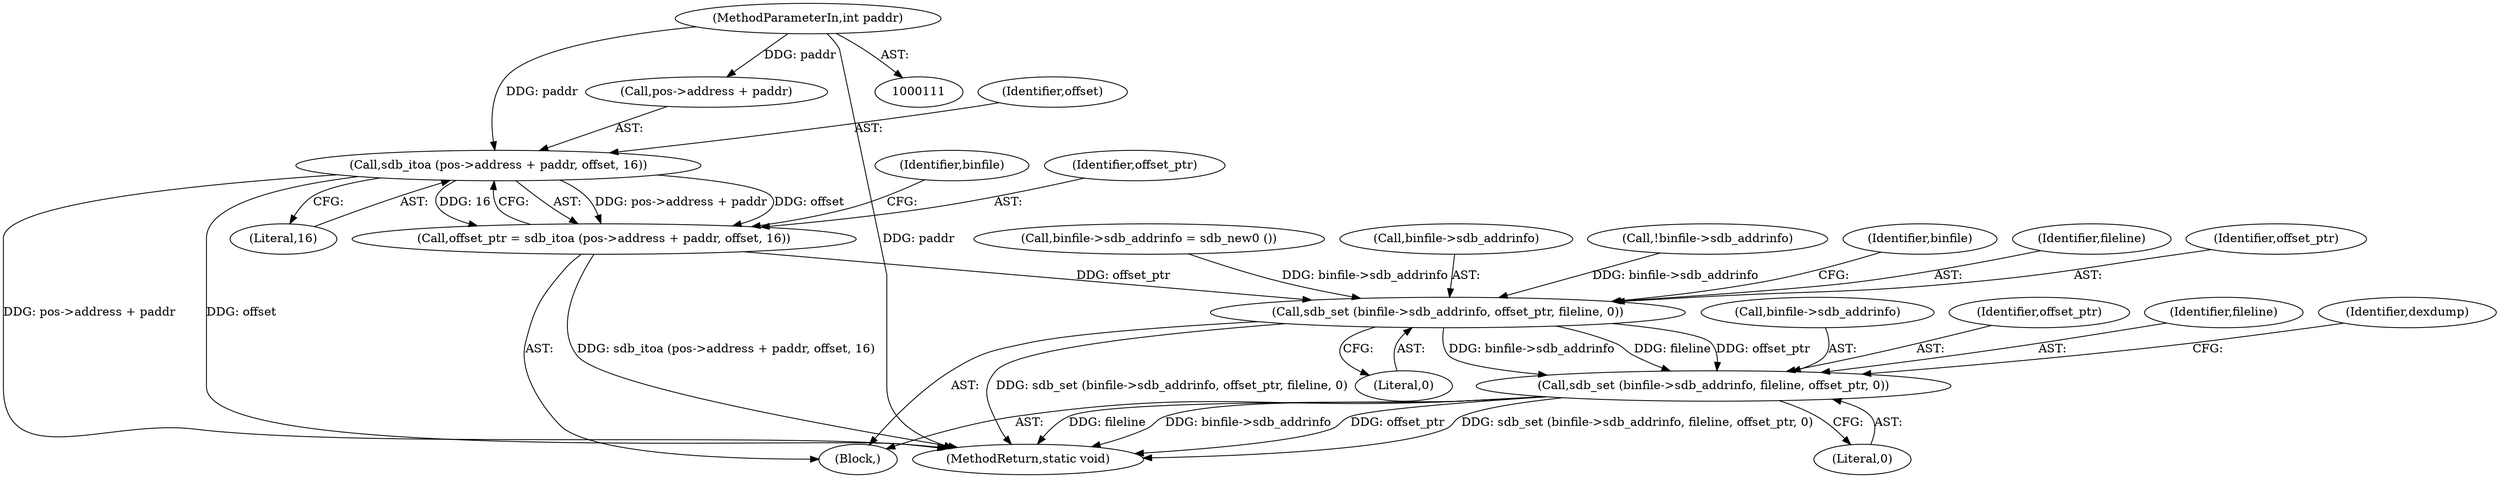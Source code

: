 digraph "0_radare2_ad55822430a03fe075221b543efb434567e9e431@API" {
"1001017" [label="(Call,sdb_itoa (pos->address + paddr, offset, 16))"];
"1000117" [label="(MethodParameterIn,int paddr)"];
"1001015" [label="(Call,offset_ptr = sdb_itoa (pos->address + paddr, offset, 16))"];
"1001025" [label="(Call,sdb_set (binfile->sdb_addrinfo, offset_ptr, fileline, 0))"];
"1001032" [label="(Call,sdb_set (binfile->sdb_addrinfo, fileline, offset_ptr, 0))"];
"1001033" [label="(Call,binfile->sdb_addrinfo)"];
"1001027" [label="(Identifier,binfile)"];
"1001018" [label="(Call,pos->address + paddr)"];
"1001004" [label="(Call,binfile->sdb_addrinfo = sdb_new0 ())"];
"1001026" [label="(Call,binfile->sdb_addrinfo)"];
"1001038" [label="(Literal,0)"];
"1001037" [label="(Identifier,offset_ptr)"];
"1001015" [label="(Call,offset_ptr = sdb_itoa (pos->address + paddr, offset, 16))"];
"1001031" [label="(Literal,0)"];
"1001014" [label="(Block,)"];
"1001016" [label="(Identifier,offset_ptr)"];
"1000999" [label="(Call,!binfile->sdb_addrinfo)"];
"1001025" [label="(Call,sdb_set (binfile->sdb_addrinfo, offset_ptr, fileline, 0))"];
"1001034" [label="(Identifier,binfile)"];
"1001030" [label="(Identifier,fileline)"];
"1001187" [label="(MethodReturn,static void)"];
"1000117" [label="(MethodParameterIn,int paddr)"];
"1001029" [label="(Identifier,offset_ptr)"];
"1001024" [label="(Literal,16)"];
"1001017" [label="(Call,sdb_itoa (pos->address + paddr, offset, 16))"];
"1001032" [label="(Call,sdb_set (binfile->sdb_addrinfo, fileline, offset_ptr, 0))"];
"1001036" [label="(Identifier,fileline)"];
"1001023" [label="(Identifier,offset)"];
"1001041" [label="(Identifier,dexdump)"];
"1001017" -> "1001015"  [label="AST: "];
"1001017" -> "1001024"  [label="CFG: "];
"1001018" -> "1001017"  [label="AST: "];
"1001023" -> "1001017"  [label="AST: "];
"1001024" -> "1001017"  [label="AST: "];
"1001015" -> "1001017"  [label="CFG: "];
"1001017" -> "1001187"  [label="DDG: pos->address + paddr"];
"1001017" -> "1001187"  [label="DDG: offset"];
"1001017" -> "1001015"  [label="DDG: pos->address + paddr"];
"1001017" -> "1001015"  [label="DDG: offset"];
"1001017" -> "1001015"  [label="DDG: 16"];
"1000117" -> "1001017"  [label="DDG: paddr"];
"1000117" -> "1000111"  [label="AST: "];
"1000117" -> "1001187"  [label="DDG: paddr"];
"1000117" -> "1001018"  [label="DDG: paddr"];
"1001015" -> "1001014"  [label="AST: "];
"1001016" -> "1001015"  [label="AST: "];
"1001027" -> "1001015"  [label="CFG: "];
"1001015" -> "1001187"  [label="DDG: sdb_itoa (pos->address + paddr, offset, 16)"];
"1001015" -> "1001025"  [label="DDG: offset_ptr"];
"1001025" -> "1001014"  [label="AST: "];
"1001025" -> "1001031"  [label="CFG: "];
"1001026" -> "1001025"  [label="AST: "];
"1001029" -> "1001025"  [label="AST: "];
"1001030" -> "1001025"  [label="AST: "];
"1001031" -> "1001025"  [label="AST: "];
"1001034" -> "1001025"  [label="CFG: "];
"1001025" -> "1001187"  [label="DDG: sdb_set (binfile->sdb_addrinfo, offset_ptr, fileline, 0)"];
"1001004" -> "1001025"  [label="DDG: binfile->sdb_addrinfo"];
"1000999" -> "1001025"  [label="DDG: binfile->sdb_addrinfo"];
"1001025" -> "1001032"  [label="DDG: binfile->sdb_addrinfo"];
"1001025" -> "1001032"  [label="DDG: fileline"];
"1001025" -> "1001032"  [label="DDG: offset_ptr"];
"1001032" -> "1001014"  [label="AST: "];
"1001032" -> "1001038"  [label="CFG: "];
"1001033" -> "1001032"  [label="AST: "];
"1001036" -> "1001032"  [label="AST: "];
"1001037" -> "1001032"  [label="AST: "];
"1001038" -> "1001032"  [label="AST: "];
"1001041" -> "1001032"  [label="CFG: "];
"1001032" -> "1001187"  [label="DDG: fileline"];
"1001032" -> "1001187"  [label="DDG: binfile->sdb_addrinfo"];
"1001032" -> "1001187"  [label="DDG: offset_ptr"];
"1001032" -> "1001187"  [label="DDG: sdb_set (binfile->sdb_addrinfo, fileline, offset_ptr, 0)"];
}
